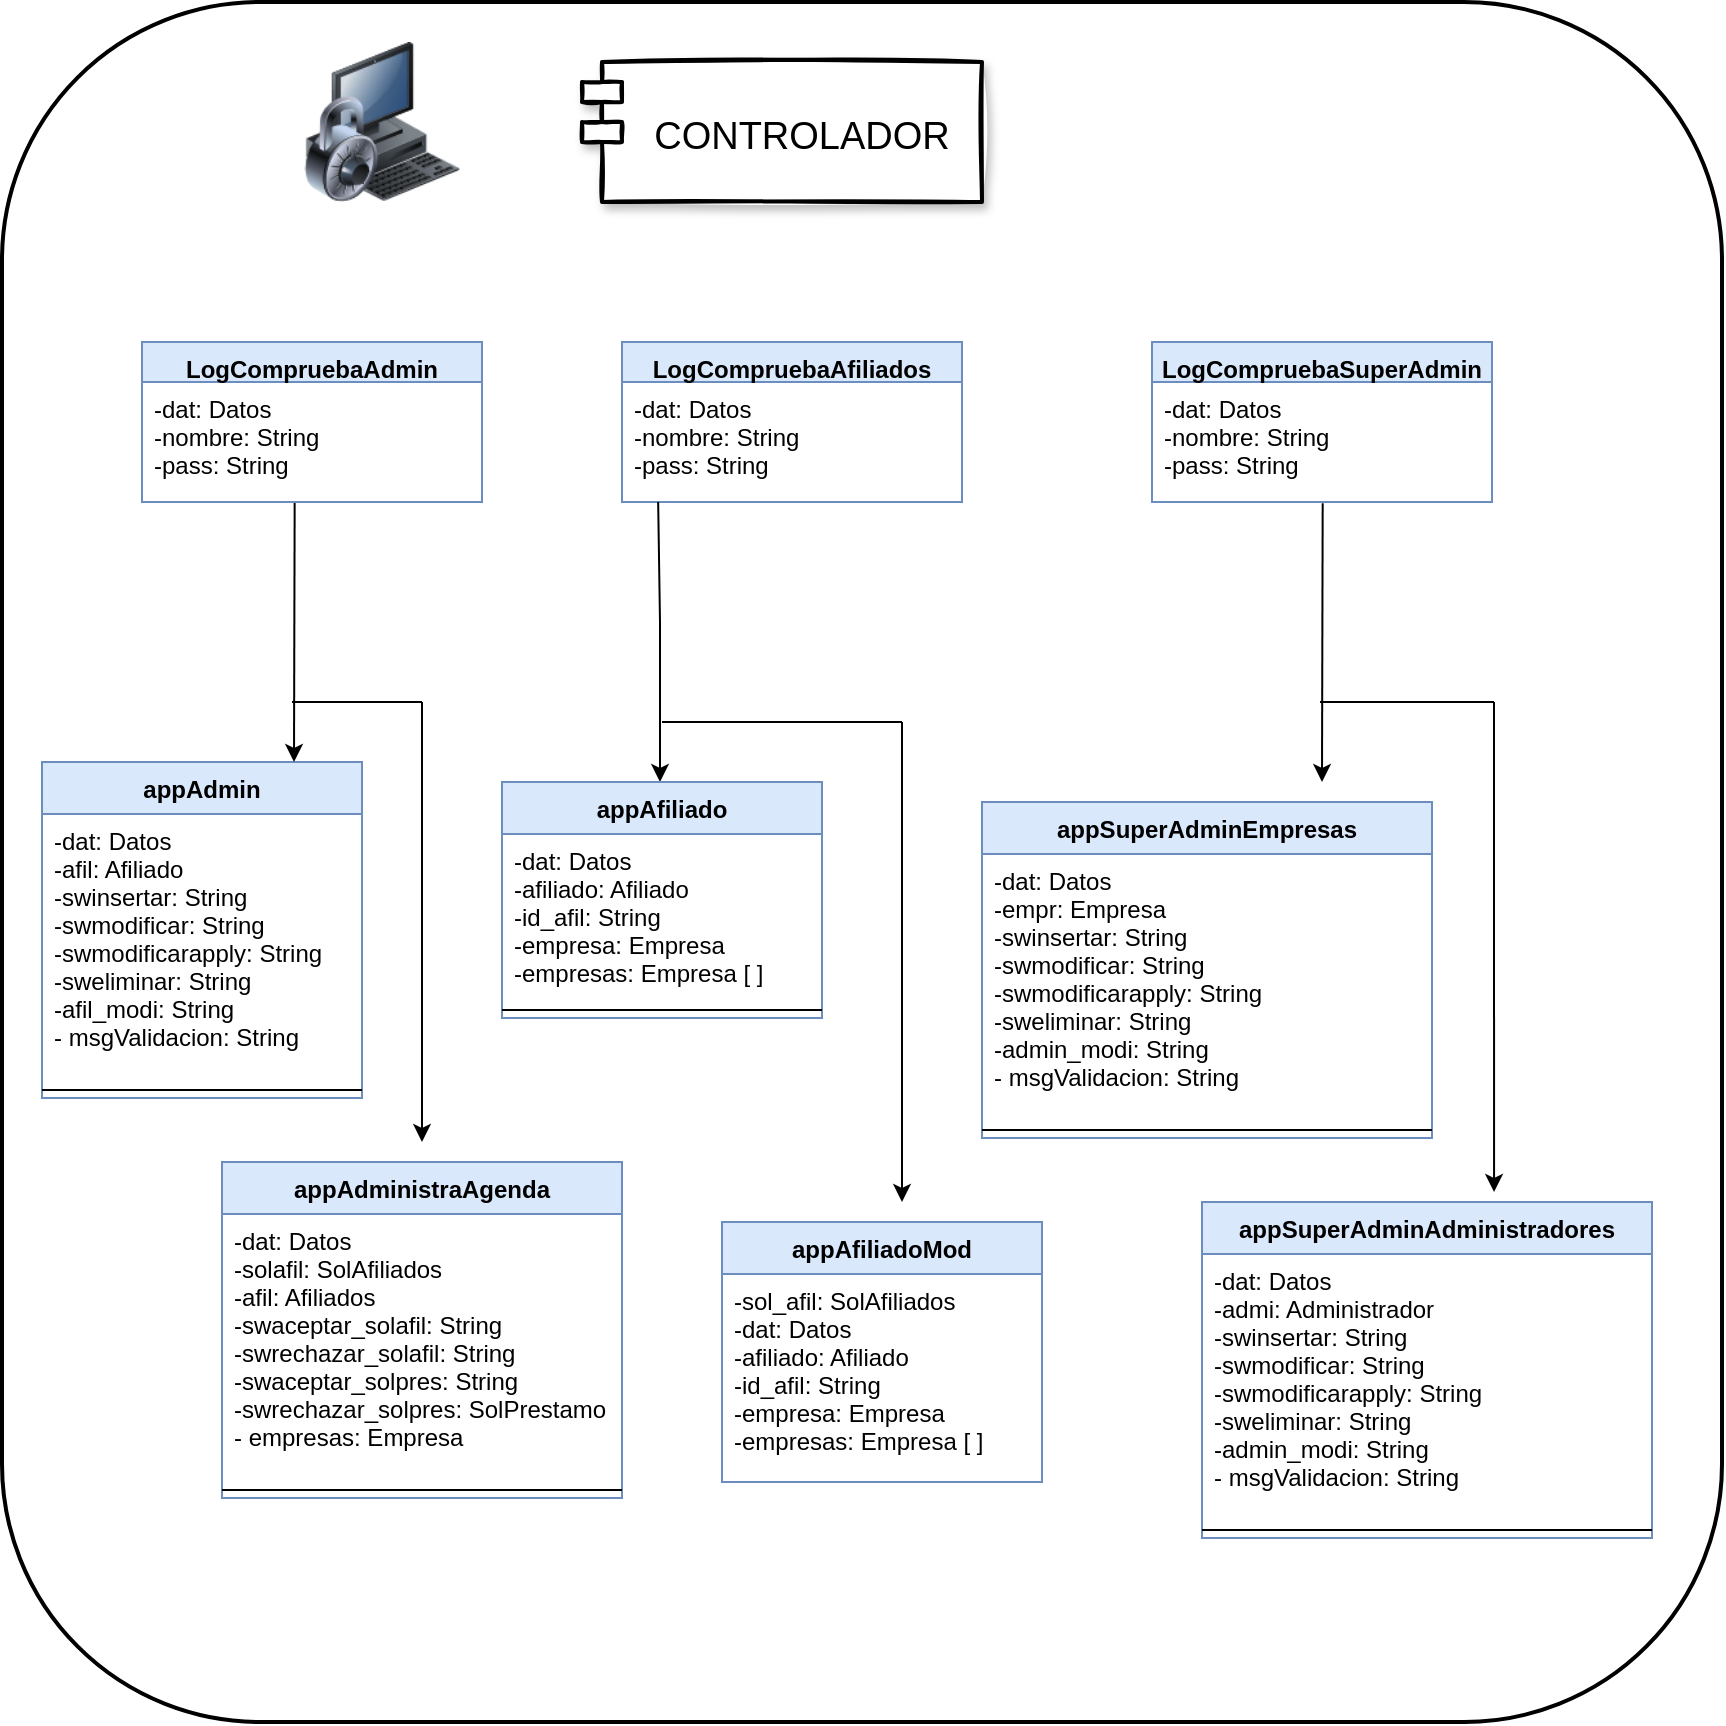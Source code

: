 <mxfile version="17.4.6" type="device"><diagram id="C5RBs43oDa-KdzZeNtuy" name="Page-1"><mxGraphModel dx="2249" dy="1931" grid="1" gridSize="10" guides="1" tooltips="1" connect="1" arrows="1" fold="1" page="1" pageScale="1" pageWidth="827" pageHeight="1169" math="0" shadow="0"><root><mxCell id="WIyWlLk6GJQsqaUBKTNV-0"/><mxCell id="WIyWlLk6GJQsqaUBKTNV-1" parent="WIyWlLk6GJQsqaUBKTNV-0"/><mxCell id="-KiRffAQP2-2GT4pYtR0-8" value="appAdmin" style="swimlane;fontStyle=1;align=center;verticalAlign=top;childLayout=stackLayout;horizontal=1;startSize=26;horizontalStack=0;resizeParent=1;resizeParentMax=0;resizeLast=0;collapsible=1;marginBottom=0;fillColor=#dae8fc;strokeColor=#6c8ebf;" parent="WIyWlLk6GJQsqaUBKTNV-1" vertex="1"><mxGeometry x="10" y="370" width="160" height="168" as="geometry"><mxRectangle x="560" y="40" width="120" height="26" as="alternateBounds"/></mxGeometry></mxCell><mxCell id="-KiRffAQP2-2GT4pYtR0-9" value="-dat: Datos&#10;-afil: Afiliado&#10;-swinsertar: String&#10;-swmodificar: String&#10;-swmodificarapply: String&#10;-sweliminar: String&#10;-afil_modi: String&#10;- msgValidacion: String" style="text;strokeColor=none;fillColor=none;align=left;verticalAlign=top;spacingLeft=4;spacingRight=4;overflow=hidden;rotatable=0;points=[[0,0.5],[1,0.5]];portConstraint=eastwest;" parent="-KiRffAQP2-2GT4pYtR0-8" vertex="1"><mxGeometry y="26" width="160" height="134" as="geometry"/></mxCell><mxCell id="-KiRffAQP2-2GT4pYtR0-10" value="" style="line;strokeWidth=1;fillColor=none;align=left;verticalAlign=middle;spacingTop=-1;spacingLeft=3;spacingRight=3;rotatable=0;labelPosition=right;points=[];portConstraint=eastwest;" parent="-KiRffAQP2-2GT4pYtR0-8" vertex="1"><mxGeometry y="160" width="160" height="8" as="geometry"/></mxCell><mxCell id="-KiRffAQP2-2GT4pYtR0-11" value="CONTROLADOR" style="shape=module;align=center;spacingLeft=20;align=center;verticalAlign=middle;fontSize=19;labelPosition=center;verticalLabelPosition=middle;horizontal=1;gradientColor=none;gradientDirection=radial;strokeWidth=2;sketch=1;shadow=1;perimeterSpacing=12;" parent="WIyWlLk6GJQsqaUBKTNV-1" vertex="1"><mxGeometry x="280" y="20" width="200" height="70" as="geometry"/></mxCell><mxCell id="-KiRffAQP2-2GT4pYtR0-21" value="" style="endArrow=classic;html=1;rounded=0;fontSize=19;exitX=0.449;exitY=1;exitDx=0;exitDy=0;exitPerimeter=0;" parent="WIyWlLk6GJQsqaUBKTNV-1" source="-KiRffAQP2-2GT4pYtR0-50" edge="1"><mxGeometry width="50" height="50" relative="1" as="geometry"><mxPoint x="80" y="260" as="sourcePoint"/><mxPoint x="136" y="370" as="targetPoint"/></mxGeometry></mxCell><mxCell id="-KiRffAQP2-2GT4pYtR0-27" value="" style="image;html=1;image=img/lib/clip_art/computers/Secure_System_128x128.png;labelBackgroundColor=none;fontSize=8;" parent="WIyWlLk6GJQsqaUBKTNV-1" vertex="1"><mxGeometry x="140" y="10" width="80" height="80" as="geometry"/></mxCell><mxCell id="-KiRffAQP2-2GT4pYtR0-46" value="LogCompruebaAdmin" style="swimlane;fontStyle=1;align=center;verticalAlign=top;childLayout=stackLayout;horizontal=1;startSize=20;horizontalStack=0;resizeParent=1;resizeParentMax=0;resizeLast=0;collapsible=1;marginBottom=0;fillColor=#dae8fc;strokeColor=#6c8ebf;" parent="WIyWlLk6GJQsqaUBKTNV-1" vertex="1"><mxGeometry x="60" y="160" width="170" height="80" as="geometry"><mxRectangle x="560" y="40" width="120" height="26" as="alternateBounds"/></mxGeometry></mxCell><mxCell id="-KiRffAQP2-2GT4pYtR0-50" value="-dat: Datos&#10;-nombre: String&#10;-pass: String" style="text;strokeColor=none;fillColor=none;align=left;verticalAlign=top;spacingLeft=4;spacingRight=4;overflow=hidden;rotatable=0;points=[[0,0.5],[1,0.5]];portConstraint=eastwest;" parent="-KiRffAQP2-2GT4pYtR0-46" vertex="1"><mxGeometry y="20" width="170" height="60" as="geometry"/></mxCell><mxCell id="-KiRffAQP2-2GT4pYtR0-53" value="LogCompruebaAfiliados" style="swimlane;fontStyle=1;align=center;verticalAlign=top;childLayout=stackLayout;horizontal=1;startSize=20;horizontalStack=0;resizeParent=1;resizeParentMax=0;resizeLast=0;collapsible=1;marginBottom=0;fillColor=#dae8fc;strokeColor=#6c8ebf;" parent="WIyWlLk6GJQsqaUBKTNV-1" vertex="1"><mxGeometry x="300" y="160" width="170" height="80" as="geometry"><mxRectangle x="560" y="40" width="120" height="26" as="alternateBounds"/></mxGeometry></mxCell><mxCell id="-KiRffAQP2-2GT4pYtR0-54" value="-dat: Datos&#10;-nombre: String&#10;-pass: String" style="text;strokeColor=none;fillColor=none;align=left;verticalAlign=top;spacingLeft=4;spacingRight=4;overflow=hidden;rotatable=0;points=[[0,0.5],[1,0.5]];portConstraint=eastwest;" parent="-KiRffAQP2-2GT4pYtR0-53" vertex="1"><mxGeometry y="20" width="170" height="60" as="geometry"/></mxCell><mxCell id="-KiRffAQP2-2GT4pYtR0-57" value="LogCompruebaSuperAdmin" style="swimlane;fontStyle=1;align=center;verticalAlign=top;childLayout=stackLayout;horizontal=1;startSize=20;horizontalStack=0;resizeParent=1;resizeParentMax=0;resizeLast=0;collapsible=1;marginBottom=0;fillColor=#dae8fc;strokeColor=#6c8ebf;" parent="WIyWlLk6GJQsqaUBKTNV-1" vertex="1"><mxGeometry x="565" y="160" width="170" height="80" as="geometry"><mxRectangle x="560" y="40" width="120" height="26" as="alternateBounds"/></mxGeometry></mxCell><mxCell id="-KiRffAQP2-2GT4pYtR0-58" value="-dat: Datos&#10;-nombre: String&#10;-pass: String" style="text;strokeColor=none;fillColor=none;align=left;verticalAlign=top;spacingLeft=4;spacingRight=4;overflow=hidden;rotatable=0;points=[[0,0.5],[1,0.5]];portConstraint=eastwest;" parent="-KiRffAQP2-2GT4pYtR0-57" vertex="1"><mxGeometry y="20" width="170" height="60" as="geometry"/></mxCell><mxCell id="sHvZv7feRmREnG4gnUDP-0" value="" style="endArrow=classic;html=1;rounded=0;entryX=0.5;entryY=0;entryDx=0;entryDy=0;exitX=0.524;exitY=1;exitDx=0;exitDy=0;exitPerimeter=0;" parent="WIyWlLk6GJQsqaUBKTNV-1" edge="1"><mxGeometry width="50" height="50" relative="1" as="geometry"><mxPoint x="318.08" y="240" as="sourcePoint"/><mxPoint x="319" y="380" as="targetPoint"/><Array as="points"><mxPoint x="319" y="300"/></Array></mxGeometry></mxCell><mxCell id="sHvZv7feRmREnG4gnUDP-7" value="" style="endArrow=classic;html=1;rounded=0;entryX=0.5;entryY=0;entryDx=0;entryDy=0;exitX=0.502;exitY=1.011;exitDx=0;exitDy=0;exitPerimeter=0;" parent="WIyWlLk6GJQsqaUBKTNV-1" source="-KiRffAQP2-2GT4pYtR0-58" edge="1"><mxGeometry width="50" height="50" relative="1" as="geometry"><mxPoint x="530" y="320" as="sourcePoint"/><mxPoint x="650" y="380" as="targetPoint"/></mxGeometry></mxCell><mxCell id="AjZAJpFF6bJgA5F6d46E-1" value="appAdministraAgenda" style="swimlane;fontStyle=1;align=center;verticalAlign=top;childLayout=stackLayout;horizontal=1;startSize=26;horizontalStack=0;resizeParent=1;resizeParentMax=0;resizeLast=0;collapsible=1;marginBottom=0;fillColor=#dae8fc;strokeColor=#6c8ebf;" vertex="1" parent="WIyWlLk6GJQsqaUBKTNV-1"><mxGeometry x="100" y="570" width="200" height="168" as="geometry"><mxRectangle x="560" y="40" width="120" height="26" as="alternateBounds"/></mxGeometry></mxCell><mxCell id="AjZAJpFF6bJgA5F6d46E-2" value="-dat: Datos&#10;-solafil: SolAfiliados&#10;-afil: Afiliados&#10;-swaceptar_solafil: String&#10;-swrechazar_solafil: String&#10;-swaceptar_solpres: String&#10;-swrechazar_solpres: SolPrestamo&#10;- empresas: Empresa" style="text;strokeColor=none;fillColor=none;align=left;verticalAlign=top;spacingLeft=4;spacingRight=4;overflow=hidden;rotatable=0;points=[[0,0.5],[1,0.5]];portConstraint=eastwest;" vertex="1" parent="AjZAJpFF6bJgA5F6d46E-1"><mxGeometry y="26" width="200" height="134" as="geometry"/></mxCell><mxCell id="AjZAJpFF6bJgA5F6d46E-3" value="" style="line;strokeWidth=1;fillColor=none;align=left;verticalAlign=middle;spacingTop=-1;spacingLeft=3;spacingRight=3;rotatable=0;labelPosition=right;points=[];portConstraint=eastwest;" vertex="1" parent="AjZAJpFF6bJgA5F6d46E-1"><mxGeometry y="160" width="200" height="8" as="geometry"/></mxCell><mxCell id="AjZAJpFF6bJgA5F6d46E-6" value="appAfiliado" style="swimlane;fontStyle=1;align=center;verticalAlign=top;childLayout=stackLayout;horizontal=1;startSize=26;horizontalStack=0;resizeParent=1;resizeParentMax=0;resizeLast=0;collapsible=1;marginBottom=0;fillColor=#dae8fc;strokeColor=#6c8ebf;" vertex="1" parent="WIyWlLk6GJQsqaUBKTNV-1"><mxGeometry x="240" y="380" width="160" height="118" as="geometry"><mxRectangle x="560" y="40" width="120" height="26" as="alternateBounds"/></mxGeometry></mxCell><mxCell id="AjZAJpFF6bJgA5F6d46E-7" value="-dat: Datos&#10;-afiliado: Afiliado&#10;-id_afil: String&#10;-empresa: Empresa&#10;-empresas: Empresa [ ]&#10;" style="text;strokeColor=none;fillColor=none;align=left;verticalAlign=top;spacingLeft=4;spacingRight=4;overflow=hidden;rotatable=0;points=[[0,0.5],[1,0.5]];portConstraint=eastwest;" vertex="1" parent="AjZAJpFF6bJgA5F6d46E-6"><mxGeometry y="26" width="160" height="84" as="geometry"/></mxCell><mxCell id="AjZAJpFF6bJgA5F6d46E-8" value="" style="line;strokeWidth=1;fillColor=none;align=left;verticalAlign=middle;spacingTop=-1;spacingLeft=3;spacingRight=3;rotatable=0;labelPosition=right;points=[];portConstraint=eastwest;" vertex="1" parent="AjZAJpFF6bJgA5F6d46E-6"><mxGeometry y="110" width="160" height="8" as="geometry"/></mxCell><mxCell id="AjZAJpFF6bJgA5F6d46E-10" value="appAfiliadoMod" style="swimlane;fontStyle=1;align=center;verticalAlign=top;childLayout=stackLayout;horizontal=1;startSize=26;horizontalStack=0;resizeParent=1;resizeParentMax=0;resizeLast=0;collapsible=1;marginBottom=0;fillColor=#dae8fc;strokeColor=#6c8ebf;" vertex="1" parent="WIyWlLk6GJQsqaUBKTNV-1"><mxGeometry x="350" y="600" width="160" height="130" as="geometry"><mxRectangle x="560" y="40" width="120" height="26" as="alternateBounds"/></mxGeometry></mxCell><mxCell id="AjZAJpFF6bJgA5F6d46E-11" value="-sol_afil: SolAfiliados&#10;-dat: Datos&#10;-afiliado: Afiliado&#10;-id_afil: String&#10;-empresa: Empresa&#10;-empresas: Empresa [ ]&#10;&#10;" style="text;strokeColor=none;fillColor=none;align=left;verticalAlign=top;spacingLeft=4;spacingRight=4;overflow=hidden;rotatable=0;points=[[0,0.5],[1,0.5]];portConstraint=eastwest;" vertex="1" parent="AjZAJpFF6bJgA5F6d46E-10"><mxGeometry y="26" width="160" height="104" as="geometry"/></mxCell><mxCell id="AjZAJpFF6bJgA5F6d46E-12" value="" style="line;strokeWidth=1;fillColor=none;align=left;verticalAlign=middle;spacingTop=-1;spacingLeft=3;spacingRight=3;rotatable=0;labelPosition=right;points=[];portConstraint=eastwest;" vertex="1" parent="AjZAJpFF6bJgA5F6d46E-10"><mxGeometry y="130" width="160" as="geometry"/></mxCell><mxCell id="AjZAJpFF6bJgA5F6d46E-13" value="appSuperAdminAdministradores" style="swimlane;fontStyle=1;align=center;verticalAlign=top;childLayout=stackLayout;horizontal=1;startSize=26;horizontalStack=0;resizeParent=1;resizeParentMax=0;resizeLast=0;collapsible=1;marginBottom=0;fillColor=#dae8fc;strokeColor=#6c8ebf;" vertex="1" parent="WIyWlLk6GJQsqaUBKTNV-1"><mxGeometry x="590" y="590" width="225" height="168" as="geometry"><mxRectangle x="560" y="40" width="120" height="26" as="alternateBounds"/></mxGeometry></mxCell><mxCell id="AjZAJpFF6bJgA5F6d46E-14" value="-dat: Datos&#10;-admi: Administrador&#10;-swinsertar: String&#10;-swmodificar: String&#10;-swmodificarapply: String&#10;-sweliminar: String&#10;-admin_modi: String&#10;- msgValidacion: String" style="text;strokeColor=none;fillColor=none;align=left;verticalAlign=top;spacingLeft=4;spacingRight=4;overflow=hidden;rotatable=0;points=[[0,0.5],[1,0.5]];portConstraint=eastwest;" vertex="1" parent="AjZAJpFF6bJgA5F6d46E-13"><mxGeometry y="26" width="225" height="134" as="geometry"/></mxCell><mxCell id="AjZAJpFF6bJgA5F6d46E-15" value="" style="line;strokeWidth=1;fillColor=none;align=left;verticalAlign=middle;spacingTop=-1;spacingLeft=3;spacingRight=3;rotatable=0;labelPosition=right;points=[];portConstraint=eastwest;" vertex="1" parent="AjZAJpFF6bJgA5F6d46E-13"><mxGeometry y="160" width="225" height="8" as="geometry"/></mxCell><mxCell id="AjZAJpFF6bJgA5F6d46E-16" value="appSuperAdminEmpresas" style="swimlane;fontStyle=1;align=center;verticalAlign=top;childLayout=stackLayout;horizontal=1;startSize=26;horizontalStack=0;resizeParent=1;resizeParentMax=0;resizeLast=0;collapsible=1;marginBottom=0;fillColor=#dae8fc;strokeColor=#6c8ebf;" vertex="1" parent="WIyWlLk6GJQsqaUBKTNV-1"><mxGeometry x="480" y="390" width="225" height="168" as="geometry"><mxRectangle x="560" y="40" width="120" height="26" as="alternateBounds"/></mxGeometry></mxCell><mxCell id="AjZAJpFF6bJgA5F6d46E-17" value="-dat: Datos&#10;-empr: Empresa&#10;-swinsertar: String&#10;-swmodificar: String&#10;-swmodificarapply: String&#10;-sweliminar: String&#10;-admin_modi: String&#10;- msgValidacion: String" style="text;strokeColor=none;fillColor=none;align=left;verticalAlign=top;spacingLeft=4;spacingRight=4;overflow=hidden;rotatable=0;points=[[0,0.5],[1,0.5]];portConstraint=eastwest;" vertex="1" parent="AjZAJpFF6bJgA5F6d46E-16"><mxGeometry y="26" width="225" height="134" as="geometry"/></mxCell><mxCell id="AjZAJpFF6bJgA5F6d46E-18" value="" style="line;strokeWidth=1;fillColor=none;align=left;verticalAlign=middle;spacingTop=-1;spacingLeft=3;spacingRight=3;rotatable=0;labelPosition=right;points=[];portConstraint=eastwest;" vertex="1" parent="AjZAJpFF6bJgA5F6d46E-16"><mxGeometry y="160" width="225" height="8" as="geometry"/></mxCell><mxCell id="AjZAJpFF6bJgA5F6d46E-19" value="" style="endArrow=classic;html=1;rounded=0;" edge="1" parent="WIyWlLk6GJQsqaUBKTNV-1"><mxGeometry width="50" height="50" relative="1" as="geometry"><mxPoint x="200" y="340" as="sourcePoint"/><mxPoint x="200" y="560" as="targetPoint"/></mxGeometry></mxCell><mxCell id="AjZAJpFF6bJgA5F6d46E-20" value="" style="endArrow=none;html=1;rounded=0;" edge="1" parent="WIyWlLk6GJQsqaUBKTNV-1"><mxGeometry width="50" height="50" relative="1" as="geometry"><mxPoint x="135" y="340" as="sourcePoint"/><mxPoint x="200" y="340" as="targetPoint"/></mxGeometry></mxCell><mxCell id="AjZAJpFF6bJgA5F6d46E-21" value="" style="endArrow=classic;html=1;rounded=0;" edge="1" parent="WIyWlLk6GJQsqaUBKTNV-1"><mxGeometry width="50" height="50" relative="1" as="geometry"><mxPoint x="440" y="350" as="sourcePoint"/><mxPoint x="440" y="590" as="targetPoint"/></mxGeometry></mxCell><mxCell id="AjZAJpFF6bJgA5F6d46E-22" value="" style="endArrow=none;html=1;rounded=0;" edge="1" parent="WIyWlLk6GJQsqaUBKTNV-1"><mxGeometry width="50" height="50" relative="1" as="geometry"><mxPoint x="320" y="350" as="sourcePoint"/><mxPoint x="440" y="350" as="targetPoint"/></mxGeometry></mxCell><mxCell id="AjZAJpFF6bJgA5F6d46E-23" value="" style="endArrow=classic;html=1;rounded=0;entryX=0.649;entryY=-0.03;entryDx=0;entryDy=0;entryPerimeter=0;" edge="1" parent="WIyWlLk6GJQsqaUBKTNV-1" target="AjZAJpFF6bJgA5F6d46E-13"><mxGeometry width="50" height="50" relative="1" as="geometry"><mxPoint x="736" y="340" as="sourcePoint"/><mxPoint x="770" y="340" as="targetPoint"/></mxGeometry></mxCell><mxCell id="AjZAJpFF6bJgA5F6d46E-24" value="" style="endArrow=none;html=1;rounded=0;" edge="1" parent="WIyWlLk6GJQsqaUBKTNV-1"><mxGeometry width="50" height="50" relative="1" as="geometry"><mxPoint x="649" y="340" as="sourcePoint"/><mxPoint x="736" y="340" as="targetPoint"/></mxGeometry></mxCell><mxCell id="AjZAJpFF6bJgA5F6d46E-25" value="" style="rounded=1;whiteSpace=wrap;html=1;strokeWidth=2;fillColor=none;" vertex="1" parent="WIyWlLk6GJQsqaUBKTNV-1"><mxGeometry x="-10" y="-10" width="860" height="860" as="geometry"/></mxCell></root></mxGraphModel></diagram></mxfile>